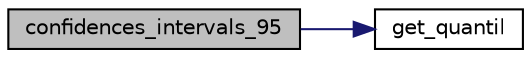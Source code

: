 digraph "confidences_intervals_95"
{
  edge [fontname="Helvetica",fontsize="10",labelfontname="Helvetica",labelfontsize="10"];
  node [fontname="Helvetica",fontsize="10",shape=record];
  rankdir="LR";
  Node4 [label="confidences_intervals_95",height=0.2,width=0.4,color="black", fillcolor="grey75", style="filled", fontcolor="black"];
  Node4 -> Node5 [color="midnightblue",fontsize="10",style="solid",fontname="Helvetica"];
  Node5 [label="get_quantil",height=0.2,width=0.4,color="black", fillcolor="white", style="filled",URL="$main_8c.html#a003a6336831c638f315bd28d987cd6ae",tooltip="Fonction qui permet d&#39;obtenir les quantils à partir du tableau t_values. "];
}
